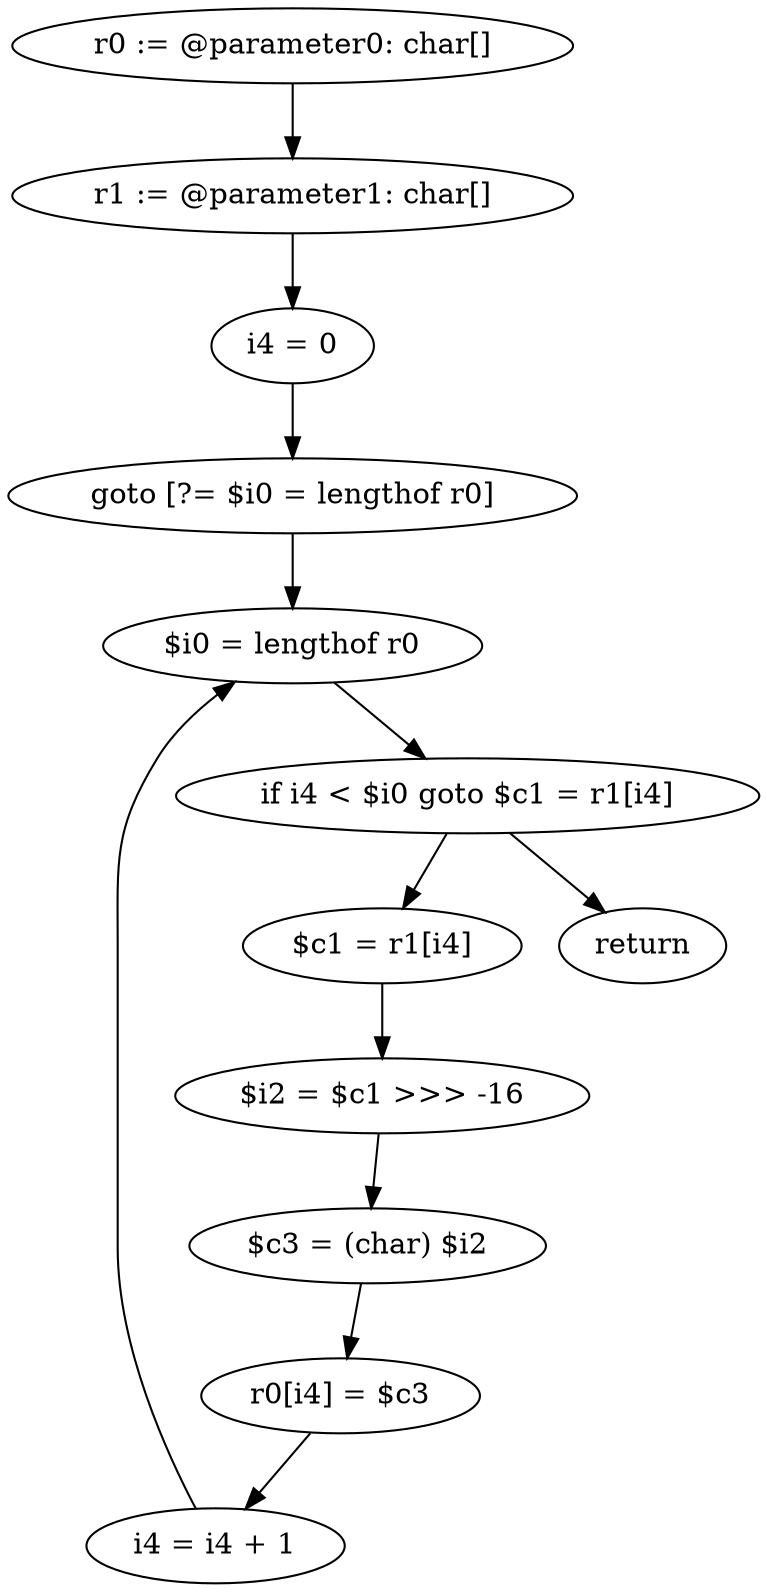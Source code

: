 digraph "unitGraph" {
    "r0 := @parameter0: char[]"
    "r1 := @parameter1: char[]"
    "i4 = 0"
    "goto [?= $i0 = lengthof r0]"
    "$c1 = r1[i4]"
    "$i2 = $c1 >>> -16"
    "$c3 = (char) $i2"
    "r0[i4] = $c3"
    "i4 = i4 + 1"
    "$i0 = lengthof r0"
    "if i4 < $i0 goto $c1 = r1[i4]"
    "return"
    "r0 := @parameter0: char[]"->"r1 := @parameter1: char[]";
    "r1 := @parameter1: char[]"->"i4 = 0";
    "i4 = 0"->"goto [?= $i0 = lengthof r0]";
    "goto [?= $i0 = lengthof r0]"->"$i0 = lengthof r0";
    "$c1 = r1[i4]"->"$i2 = $c1 >>> -16";
    "$i2 = $c1 >>> -16"->"$c3 = (char) $i2";
    "$c3 = (char) $i2"->"r0[i4] = $c3";
    "r0[i4] = $c3"->"i4 = i4 + 1";
    "i4 = i4 + 1"->"$i0 = lengthof r0";
    "$i0 = lengthof r0"->"if i4 < $i0 goto $c1 = r1[i4]";
    "if i4 < $i0 goto $c1 = r1[i4]"->"return";
    "if i4 < $i0 goto $c1 = r1[i4]"->"$c1 = r1[i4]";
}
